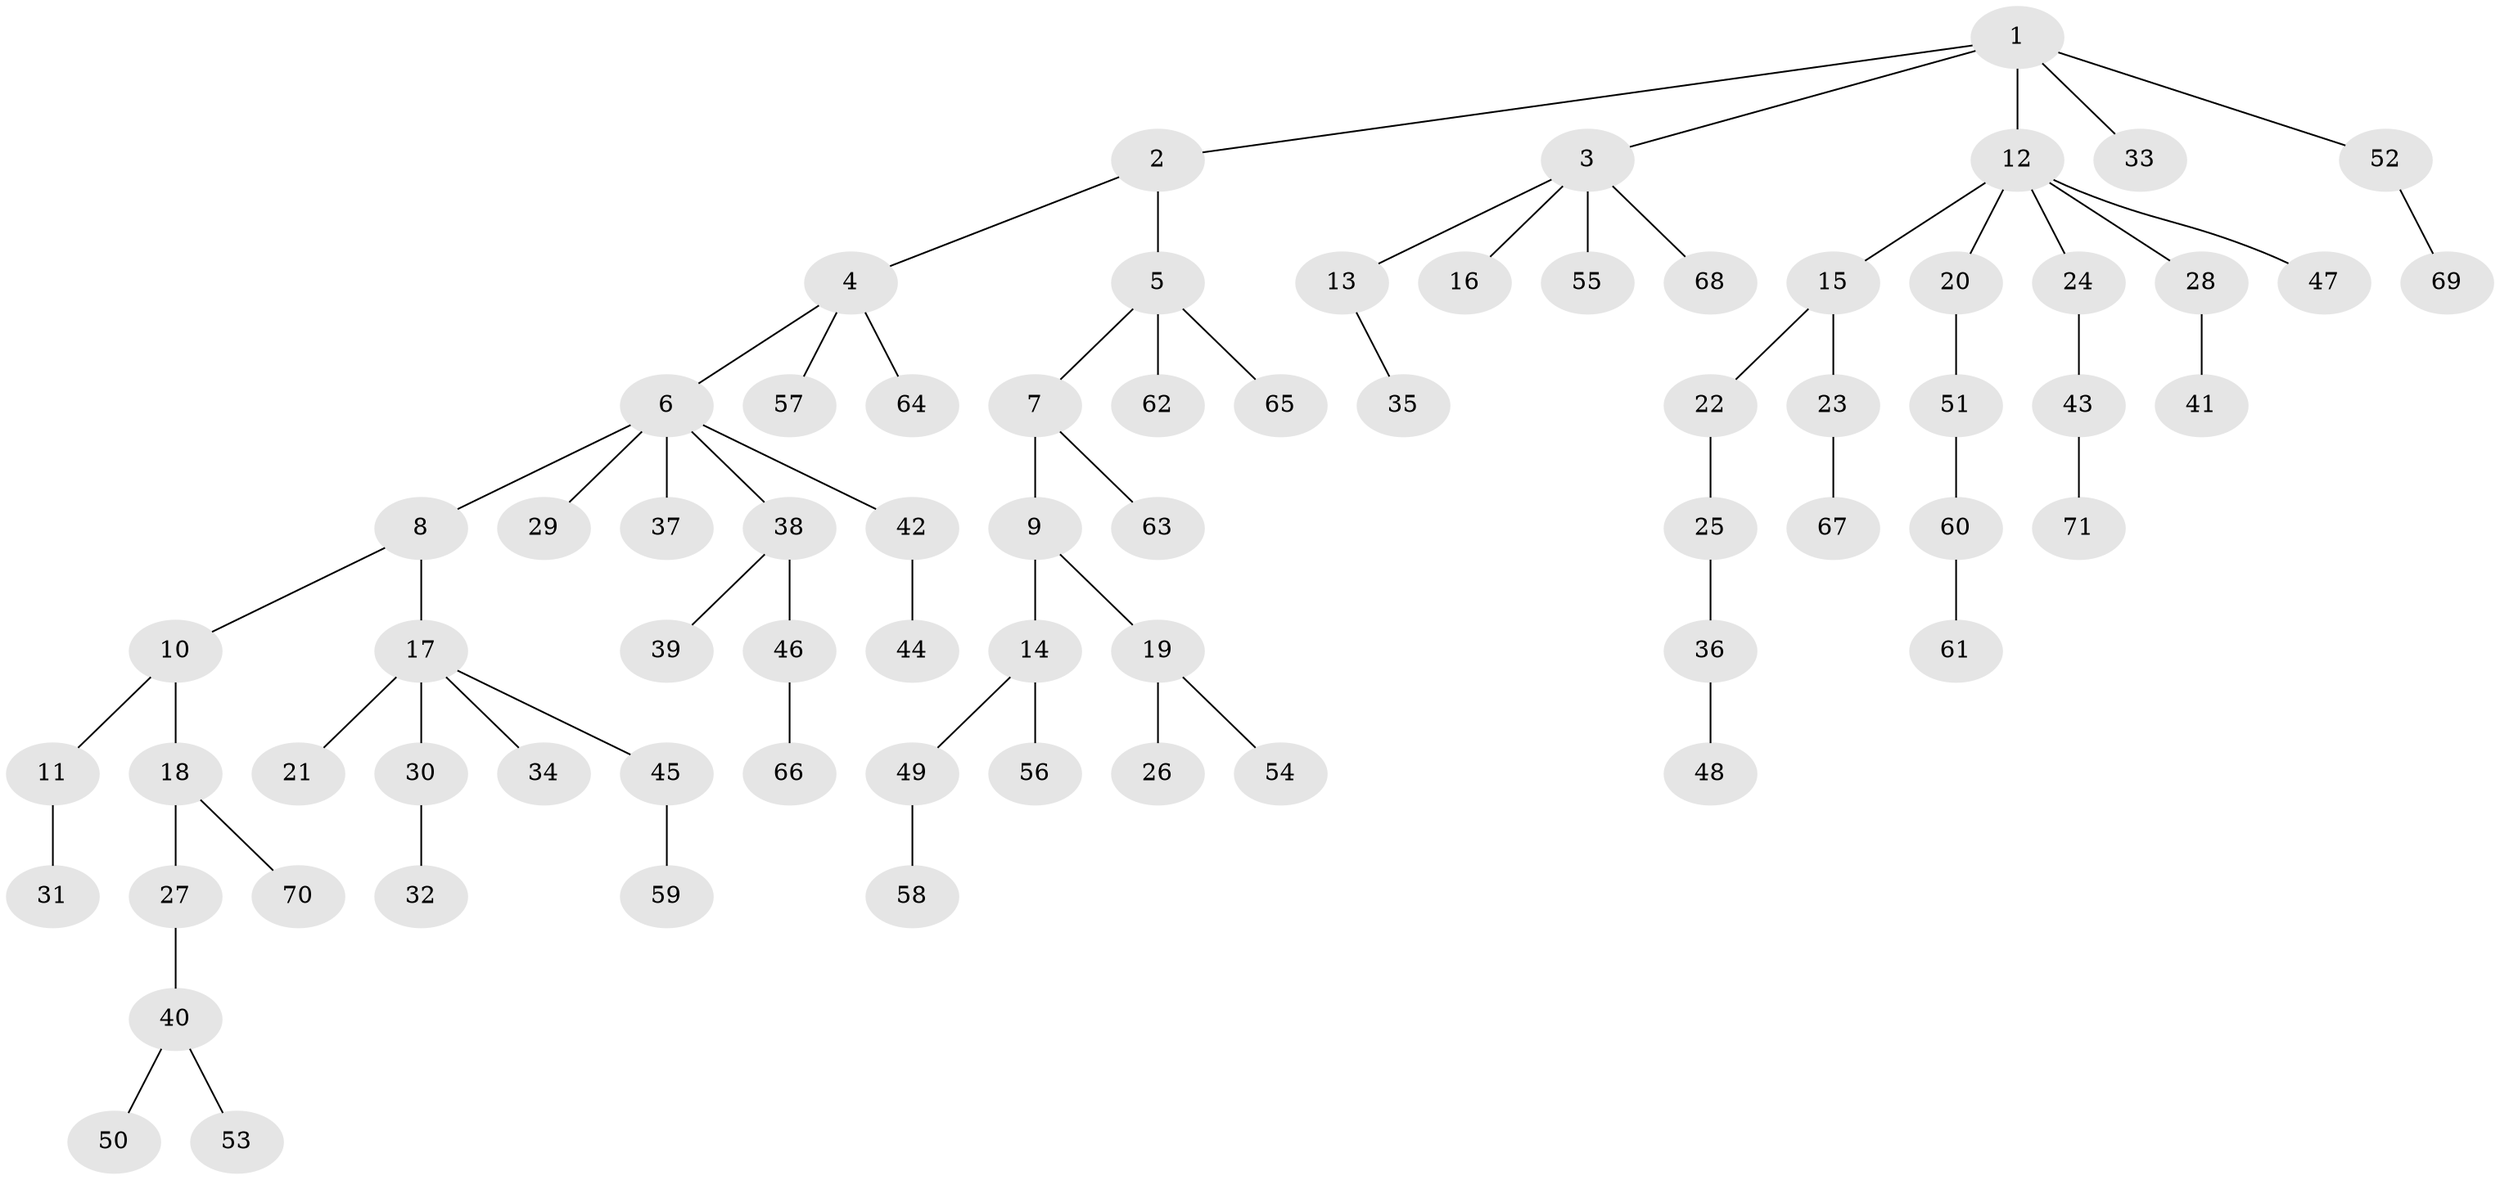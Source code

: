 // Generated by graph-tools (version 1.1) at 2025/36/03/09/25 02:36:53]
// undirected, 71 vertices, 70 edges
graph export_dot {
graph [start="1"]
  node [color=gray90,style=filled];
  1;
  2;
  3;
  4;
  5;
  6;
  7;
  8;
  9;
  10;
  11;
  12;
  13;
  14;
  15;
  16;
  17;
  18;
  19;
  20;
  21;
  22;
  23;
  24;
  25;
  26;
  27;
  28;
  29;
  30;
  31;
  32;
  33;
  34;
  35;
  36;
  37;
  38;
  39;
  40;
  41;
  42;
  43;
  44;
  45;
  46;
  47;
  48;
  49;
  50;
  51;
  52;
  53;
  54;
  55;
  56;
  57;
  58;
  59;
  60;
  61;
  62;
  63;
  64;
  65;
  66;
  67;
  68;
  69;
  70;
  71;
  1 -- 2;
  1 -- 3;
  1 -- 12;
  1 -- 33;
  1 -- 52;
  2 -- 4;
  2 -- 5;
  3 -- 13;
  3 -- 16;
  3 -- 55;
  3 -- 68;
  4 -- 6;
  4 -- 57;
  4 -- 64;
  5 -- 7;
  5 -- 62;
  5 -- 65;
  6 -- 8;
  6 -- 29;
  6 -- 37;
  6 -- 38;
  6 -- 42;
  7 -- 9;
  7 -- 63;
  8 -- 10;
  8 -- 17;
  9 -- 14;
  9 -- 19;
  10 -- 11;
  10 -- 18;
  11 -- 31;
  12 -- 15;
  12 -- 20;
  12 -- 24;
  12 -- 28;
  12 -- 47;
  13 -- 35;
  14 -- 49;
  14 -- 56;
  15 -- 22;
  15 -- 23;
  17 -- 21;
  17 -- 30;
  17 -- 34;
  17 -- 45;
  18 -- 27;
  18 -- 70;
  19 -- 26;
  19 -- 54;
  20 -- 51;
  22 -- 25;
  23 -- 67;
  24 -- 43;
  25 -- 36;
  27 -- 40;
  28 -- 41;
  30 -- 32;
  36 -- 48;
  38 -- 39;
  38 -- 46;
  40 -- 50;
  40 -- 53;
  42 -- 44;
  43 -- 71;
  45 -- 59;
  46 -- 66;
  49 -- 58;
  51 -- 60;
  52 -- 69;
  60 -- 61;
}
